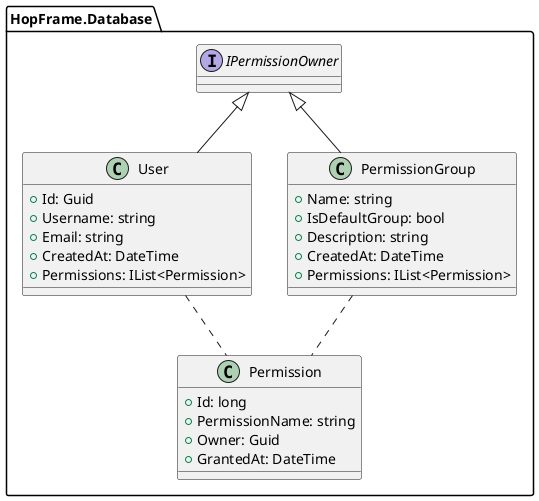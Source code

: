 @startuml BaseModels
set namespaceSeparator none

namespace HopFrame.Database {
    class User {
        +Id: Guid
        +Username: string
        +Email: string
        +CreatedAt: DateTime
        +Permissions: IList<Permission>
    }
    
    class Permission {
        +Id: long
        +PermissionName: string
        +Owner: Guid
        +GrantedAt: DateTime
    }
    
    class PermissionGroup {
        +Name: string
        +IsDefaultGroup: bool
        +Description: string
        +CreatedAt: DateTime
        +Permissions: IList<Permission>
    }
    
    interface IPermissionOwner {}
}

IPermissionOwner <|-- User
IPermissionOwner <|-- PermissionGroup

User .. Permission
PermissionGroup .. Permission

@enduml